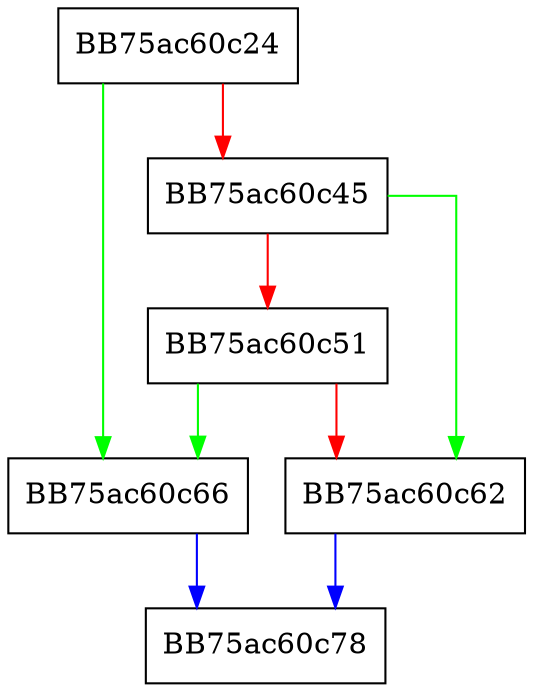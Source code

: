 digraph getWord {
  node [shape="box"];
  graph [splines=ortho];
  BB75ac60c24 -> BB75ac60c66 [color="green"];
  BB75ac60c24 -> BB75ac60c45 [color="red"];
  BB75ac60c45 -> BB75ac60c62 [color="green"];
  BB75ac60c45 -> BB75ac60c51 [color="red"];
  BB75ac60c51 -> BB75ac60c66 [color="green"];
  BB75ac60c51 -> BB75ac60c62 [color="red"];
  BB75ac60c62 -> BB75ac60c78 [color="blue"];
  BB75ac60c66 -> BB75ac60c78 [color="blue"];
}